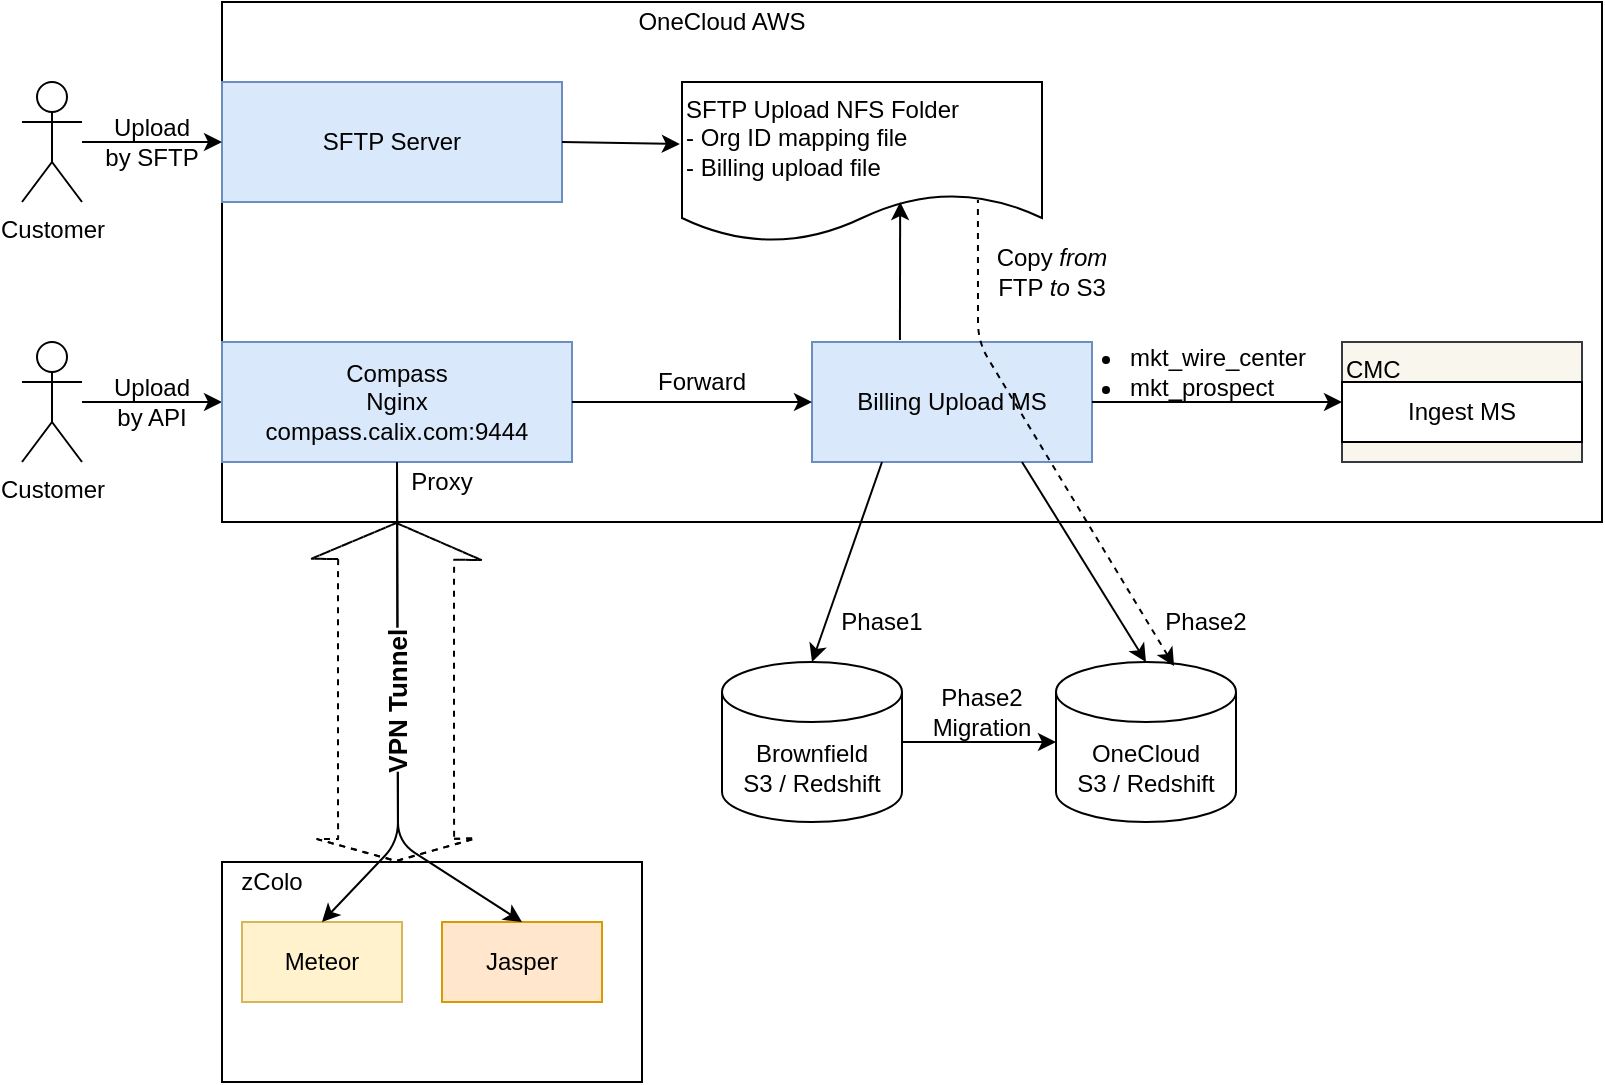 <mxfile version="14.4.9" type="github">
  <diagram id="qOFyobXN0Mq-CiQKv2Zu" name="Page-1">
    <mxGraphModel dx="1422" dy="791" grid="1" gridSize="10" guides="1" tooltips="1" connect="1" arrows="1" fold="1" page="1" pageScale="1" pageWidth="850" pageHeight="1100" math="0" shadow="0">
      <root>
        <mxCell id="0" />
        <mxCell id="1" parent="0" />
        <mxCell id="nw7Z1e0yYwuRSuZx_-R6-2" value="" style="rounded=0;whiteSpace=wrap;html=1;align=left;" parent="1" vertex="1">
          <mxGeometry x="140" y="110" width="690" height="260" as="geometry" />
        </mxCell>
        <mxCell id="nw7Z1e0yYwuRSuZx_-R6-9" value="&lt;div&gt;Brownfield&lt;/div&gt;&lt;div&gt;S3 / Redshift&lt;br&gt;&lt;/div&gt;" style="shape=cylinder3;whiteSpace=wrap;html=1;boundedLbl=1;backgroundOutline=1;size=15;" parent="1" vertex="1">
          <mxGeometry x="390" y="440" width="90" height="80" as="geometry" />
        </mxCell>
        <mxCell id="nw7Z1e0yYwuRSuZx_-R6-7" value="OneCloud AWS" style="text;html=1;strokeColor=none;fillColor=none;align=center;verticalAlign=middle;whiteSpace=wrap;rounded=0;" parent="1" vertex="1">
          <mxGeometry x="335" y="110" width="110" height="20" as="geometry" />
        </mxCell>
        <mxCell id="nw7Z1e0yYwuRSuZx_-R6-8" value="Billing Upload MS" style="rounded=0;whiteSpace=wrap;html=1;fillColor=#dae8fc;strokeColor=#6c8ebf;" parent="1" vertex="1">
          <mxGeometry x="435" y="280" width="140" height="60" as="geometry" />
        </mxCell>
        <mxCell id="nw7Z1e0yYwuRSuZx_-R6-10" value="&lt;div&gt;OneCloud&lt;/div&gt;&lt;div&gt;S3 / Redshift&lt;br&gt;&lt;/div&gt;" style="shape=cylinder3;whiteSpace=wrap;html=1;boundedLbl=1;backgroundOutline=1;size=15;" parent="1" vertex="1">
          <mxGeometry x="557" y="440" width="90" height="80" as="geometry" />
        </mxCell>
        <mxCell id="nw7Z1e0yYwuRSuZx_-R6-11" value="&lt;div&gt;Customer&lt;/div&gt;" style="shape=umlActor;verticalLabelPosition=bottom;verticalAlign=top;html=1;outlineConnect=0;" parent="1" vertex="1">
          <mxGeometry x="40" y="280" width="30" height="60" as="geometry" />
        </mxCell>
        <mxCell id="nw7Z1e0yYwuRSuZx_-R6-12" value="" style="endArrow=classic;html=1;entryX=0.5;entryY=0;entryDx=0;entryDy=0;entryPerimeter=0;exitX=0.25;exitY=1;exitDx=0;exitDy=0;" parent="1" source="nw7Z1e0yYwuRSuZx_-R6-8" target="nw7Z1e0yYwuRSuZx_-R6-9" edge="1">
          <mxGeometry width="50" height="50" relative="1" as="geometry">
            <mxPoint x="390" y="540" as="sourcePoint" />
            <mxPoint x="440" y="490" as="targetPoint" />
          </mxGeometry>
        </mxCell>
        <mxCell id="nw7Z1e0yYwuRSuZx_-R6-13" value="" style="endArrow=classic;html=1;entryX=0.5;entryY=0;entryDx=0;entryDy=0;entryPerimeter=0;exitX=0.75;exitY=1;exitDx=0;exitDy=0;" parent="1" source="nw7Z1e0yYwuRSuZx_-R6-8" target="nw7Z1e0yYwuRSuZx_-R6-10" edge="1">
          <mxGeometry width="50" height="50" relative="1" as="geometry">
            <mxPoint x="560" y="620" as="sourcePoint" />
            <mxPoint x="435" y="440" as="targetPoint" />
          </mxGeometry>
        </mxCell>
        <mxCell id="nw7Z1e0yYwuRSuZx_-R6-14" value="Phase1" style="text;html=1;strokeColor=none;fillColor=none;align=center;verticalAlign=middle;whiteSpace=wrap;rounded=0;" parent="1" vertex="1">
          <mxGeometry x="450" y="410" width="40" height="20" as="geometry" />
        </mxCell>
        <mxCell id="nw7Z1e0yYwuRSuZx_-R6-15" value="Phase2" style="text;html=1;strokeColor=none;fillColor=none;align=center;verticalAlign=middle;whiteSpace=wrap;rounded=0;" parent="1" vertex="1">
          <mxGeometry x="607" y="410" width="50" height="20" as="geometry" />
        </mxCell>
        <mxCell id="nw7Z1e0yYwuRSuZx_-R6-16" value="" style="endArrow=classic;html=1;entryX=0;entryY=0.5;entryDx=0;entryDy=0;entryPerimeter=0;exitX=1;exitY=0.5;exitDx=0;exitDy=0;exitPerimeter=0;" parent="1" source="nw7Z1e0yYwuRSuZx_-R6-9" target="nw7Z1e0yYwuRSuZx_-R6-10" edge="1">
          <mxGeometry width="50" height="50" relative="1" as="geometry">
            <mxPoint x="390" y="540" as="sourcePoint" />
            <mxPoint x="440" y="490" as="targetPoint" />
          </mxGeometry>
        </mxCell>
        <mxCell id="nw7Z1e0yYwuRSuZx_-R6-17" value="Phase2&lt;br&gt;Migration" style="text;html=1;strokeColor=none;fillColor=none;align=center;verticalAlign=middle;whiteSpace=wrap;rounded=0;" parent="1" vertex="1">
          <mxGeometry x="480" y="450" width="80" height="30" as="geometry" />
        </mxCell>
        <mxCell id="nw7Z1e0yYwuRSuZx_-R6-18" value="" style="endArrow=classic;html=1;entryX=0;entryY=0.5;entryDx=0;entryDy=0;" parent="1" source="nw7Z1e0yYwuRSuZx_-R6-11" target="nw7Z1e0yYwuRSuZx_-R6-1" edge="1">
          <mxGeometry width="50" height="50" relative="1" as="geometry">
            <mxPoint x="390" y="540" as="sourcePoint" />
            <mxPoint x="440" y="490" as="targetPoint" />
          </mxGeometry>
        </mxCell>
        <mxCell id="nw7Z1e0yYwuRSuZx_-R6-20" value="Upload by API" style="text;html=1;strokeColor=none;fillColor=none;align=center;verticalAlign=middle;whiteSpace=wrap;rounded=0;" parent="1" vertex="1">
          <mxGeometry x="80" y="300" width="50" height="20" as="geometry" />
        </mxCell>
        <mxCell id="nw7Z1e0yYwuRSuZx_-R6-1" value="Compass&lt;br&gt;&lt;div&gt;Nginx&lt;/div&gt;&lt;div&gt;compass.calix.com:9444&lt;br&gt;&lt;/div&gt;" style="rounded=0;whiteSpace=wrap;html=1;fillColor=#dae8fc;strokeColor=#6c8ebf;" parent="1" vertex="1">
          <mxGeometry x="140" y="280" width="175" height="60" as="geometry" />
        </mxCell>
        <mxCell id="nw7Z1e0yYwuRSuZx_-R6-21" value="Forward" style="text;html=1;strokeColor=none;fillColor=none;align=center;verticalAlign=middle;whiteSpace=wrap;rounded=0;" parent="1" vertex="1">
          <mxGeometry x="350" y="290" width="60" height="20" as="geometry" />
        </mxCell>
        <mxCell id="A_ncIWWZQoc2g-2OIysS-1" value="" style="rounded=0;whiteSpace=wrap;html=1;" parent="1" vertex="1">
          <mxGeometry x="140" y="540" width="210" height="110" as="geometry" />
        </mxCell>
        <mxCell id="A_ncIWWZQoc2g-2OIysS-2" value="zColo" style="text;html=1;strokeColor=none;fillColor=none;align=center;verticalAlign=middle;whiteSpace=wrap;rounded=0;" parent="1" vertex="1">
          <mxGeometry x="140" y="540" width="50" height="20" as="geometry" />
        </mxCell>
        <mxCell id="A_ncIWWZQoc2g-2OIysS-3" value="Meteor" style="rounded=0;whiteSpace=wrap;html=1;fillColor=#fff2cc;strokeColor=#d6b656;" parent="1" vertex="1">
          <mxGeometry x="150" y="570" width="80" height="40" as="geometry" />
        </mxCell>
        <mxCell id="nw7Z1e0yYwuRSuZx_-R6-19" value="" style="endArrow=classic;html=1;entryX=0;entryY=0.5;entryDx=0;entryDy=0;exitX=1;exitY=0.5;exitDx=0;exitDy=0;" parent="1" source="nw7Z1e0yYwuRSuZx_-R6-1" target="nw7Z1e0yYwuRSuZx_-R6-8" edge="1">
          <mxGeometry width="50" height="50" relative="1" as="geometry">
            <mxPoint x="70" y="310" as="sourcePoint" />
            <mxPoint x="140" y="310" as="targetPoint" />
          </mxGeometry>
        </mxCell>
        <mxCell id="A_ncIWWZQoc2g-2OIysS-4" value="Jasper" style="rounded=0;whiteSpace=wrap;html=1;fillColor=#ffe6cc;strokeColor=#d79b00;" parent="1" vertex="1">
          <mxGeometry x="250" y="570" width="80" height="40" as="geometry" />
        </mxCell>
        <mxCell id="A_ncIWWZQoc2g-2OIysS-5" value="" style="endArrow=classic;html=1;entryX=0.5;entryY=0;entryDx=0;entryDy=0;exitX=0.5;exitY=1;exitDx=0;exitDy=0;" parent="1" source="nw7Z1e0yYwuRSuZx_-R6-1" target="A_ncIWWZQoc2g-2OIysS-3" edge="1">
          <mxGeometry width="50" height="50" relative="1" as="geometry">
            <mxPoint x="390" y="540" as="sourcePoint" />
            <mxPoint x="440" y="490" as="targetPoint" />
            <Array as="points">
              <mxPoint x="228" y="530" />
            </Array>
          </mxGeometry>
        </mxCell>
        <mxCell id="A_ncIWWZQoc2g-2OIysS-6" value="" style="endArrow=classic;html=1;entryX=0.5;entryY=0;entryDx=0;entryDy=0;exitX=0.5;exitY=1;exitDx=0;exitDy=0;" parent="1" source="nw7Z1e0yYwuRSuZx_-R6-1" target="A_ncIWWZQoc2g-2OIysS-4" edge="1">
          <mxGeometry width="50" height="50" relative="1" as="geometry">
            <mxPoint x="227.5" y="340" as="sourcePoint" />
            <mxPoint x="190" y="570" as="targetPoint" />
            <Array as="points">
              <mxPoint x="228" y="530" />
            </Array>
          </mxGeometry>
        </mxCell>
        <mxCell id="A_ncIWWZQoc2g-2OIysS-7" value="Proxy" style="text;html=1;strokeColor=none;fillColor=none;align=center;verticalAlign=middle;whiteSpace=wrap;rounded=0;" parent="1" vertex="1">
          <mxGeometry x="230" y="340" width="40" height="20" as="geometry" />
        </mxCell>
        <mxCell id="A_ncIWWZQoc2g-2OIysS-9" value="" style="shape=flexArrow;endArrow=classic;startArrow=classic;html=1;exitX=0.81;exitY=0;exitDx=0;exitDy=0;exitPerimeter=0;entryX=0.37;entryY=1;entryDx=0;entryDy=0;entryPerimeter=0;dashed=1;endWidth=26;endSize=5.73;width=58;startSize=3.36;" parent="1" edge="1">
          <mxGeometry width="50" height="50" relative="1" as="geometry">
            <mxPoint x="227.1" y="540" as="sourcePoint" />
            <mxPoint x="227.2" y="370" as="targetPoint" />
            <Array as="points">
              <mxPoint x="227" y="510" />
              <mxPoint x="227" y="400" />
            </Array>
          </mxGeometry>
        </mxCell>
        <mxCell id="A_ncIWWZQoc2g-2OIysS-13" value="VPN Tunnel" style="edgeLabel;html=1;align=center;verticalAlign=middle;resizable=0;points=[];rotation=-90;fontSize=13;fontStyle=1" parent="A_ncIWWZQoc2g-2OIysS-9" vertex="1" connectable="0">
          <mxGeometry x="-0.165" y="-8" relative="1" as="geometry">
            <mxPoint x="-8.14" y="-9" as="offset" />
          </mxGeometry>
        </mxCell>
        <mxCell id="1DmufaOTaKkp2inZHDRR-2" value="SFTP Server" style="rounded=0;whiteSpace=wrap;html=1;fillColor=#dae8fc;strokeColor=#6c8ebf;" parent="1" vertex="1">
          <mxGeometry x="140" y="150" width="170" height="60" as="geometry" />
        </mxCell>
        <mxCell id="1DmufaOTaKkp2inZHDRR-4" value="&lt;div&gt;SFTP Upload NFS Folder&lt;/div&gt;&lt;div&gt;- Org ID mapping file&lt;/div&gt;&lt;div&gt;- Billing upload file&lt;br&gt;&lt;/div&gt;" style="shape=document;whiteSpace=wrap;html=1;boundedLbl=1;align=left;verticalAlign=top;" parent="1" vertex="1">
          <mxGeometry x="370" y="150" width="180" height="80" as="geometry" />
        </mxCell>
        <mxCell id="1DmufaOTaKkp2inZHDRR-5" value="&lt;div&gt;Customer&lt;/div&gt;" style="shape=umlActor;verticalLabelPosition=bottom;verticalAlign=top;html=1;outlineConnect=0;" parent="1" vertex="1">
          <mxGeometry x="40" y="150" width="30" height="60" as="geometry" />
        </mxCell>
        <mxCell id="1DmufaOTaKkp2inZHDRR-6" value="" style="endArrow=classic;html=1;entryX=0;entryY=0.5;entryDx=0;entryDy=0;" parent="1" source="1DmufaOTaKkp2inZHDRR-5" edge="1">
          <mxGeometry width="50" height="50" relative="1" as="geometry">
            <mxPoint x="390" y="410" as="sourcePoint" />
            <mxPoint x="140" y="180" as="targetPoint" />
          </mxGeometry>
        </mxCell>
        <mxCell id="1DmufaOTaKkp2inZHDRR-7" value="&lt;div&gt;Upload by SFTP&lt;/div&gt;" style="text;html=1;strokeColor=none;fillColor=none;align=center;verticalAlign=middle;whiteSpace=wrap;rounded=0;" parent="1" vertex="1">
          <mxGeometry x="80" y="170" width="50" height="20" as="geometry" />
        </mxCell>
        <mxCell id="1DmufaOTaKkp2inZHDRR-8" value="" style="endArrow=classic;html=1;entryX=-0.006;entryY=0.388;entryDx=0;entryDy=0;entryPerimeter=0;exitX=1;exitY=0.5;exitDx=0;exitDy=0;" parent="1" source="1DmufaOTaKkp2inZHDRR-2" target="1DmufaOTaKkp2inZHDRR-4" edge="1">
          <mxGeometry width="50" height="50" relative="1" as="geometry">
            <mxPoint x="470" y="340" as="sourcePoint" />
            <mxPoint x="435" y="440" as="targetPoint" />
          </mxGeometry>
        </mxCell>
        <mxCell id="1DmufaOTaKkp2inZHDRR-9" value="" style="endArrow=classic;html=1;entryX=0.606;entryY=0.75;entryDx=0;entryDy=0;entryPerimeter=0;exitX=0.314;exitY=-0.017;exitDx=0;exitDy=0;exitPerimeter=0;" parent="1" source="nw7Z1e0yYwuRSuZx_-R6-8" target="1DmufaOTaKkp2inZHDRR-4" edge="1">
          <mxGeometry width="50" height="50" relative="1" as="geometry">
            <mxPoint x="501" y="280" as="sourcePoint" />
            <mxPoint x="506" y="60" as="targetPoint" />
          </mxGeometry>
        </mxCell>
        <mxCell id="1DmufaOTaKkp2inZHDRR-13" value="" style="endArrow=none;dashed=1;html=1;startArrow=classic;startFill=1;entryX=0.822;entryY=0.738;entryDx=0;entryDy=0;entryPerimeter=0;exitX=0.656;exitY=0.025;exitDx=0;exitDy=0;exitPerimeter=0;" parent="1" source="nw7Z1e0yYwuRSuZx_-R6-10" target="1DmufaOTaKkp2inZHDRR-4" edge="1">
          <mxGeometry width="50" height="50" relative="1" as="geometry">
            <mxPoint x="700" y="220" as="sourcePoint" />
            <mxPoint x="760" y="300" as="targetPoint" />
            <Array as="points">
              <mxPoint x="518" y="280" />
            </Array>
          </mxGeometry>
        </mxCell>
        <mxCell id="1DmufaOTaKkp2inZHDRR-14" value="Copy &lt;i&gt;from &lt;/i&gt;FTP &lt;i&gt;to &lt;/i&gt;S3" style="text;html=1;strokeColor=none;fillColor=none;align=center;verticalAlign=middle;whiteSpace=wrap;rounded=0;" parent="1" vertex="1">
          <mxGeometry x="520" y="230" width="70" height="30" as="geometry" />
        </mxCell>
        <mxCell id="_bT4dfpwjPM7V4lDJ8PT-2" value="&lt;div align=&quot;left&quot;&gt;CMC&lt;/div&gt;" style="rounded=0;whiteSpace=wrap;html=1;fillColor=#f9f7ed;strokeColor=#36393d;align=left;verticalAlign=top;" vertex="1" parent="1">
          <mxGeometry x="700" y="280" width="120" height="60" as="geometry" />
        </mxCell>
        <mxCell id="_bT4dfpwjPM7V4lDJ8PT-3" value="" style="endArrow=classic;html=1;entryX=0;entryY=0.5;entryDx=0;entryDy=0;exitX=1;exitY=0.5;exitDx=0;exitDy=0;" edge="1" parent="1" source="nw7Z1e0yYwuRSuZx_-R6-8" target="_bT4dfpwjPM7V4lDJ8PT-2">
          <mxGeometry width="50" height="50" relative="1" as="geometry">
            <mxPoint x="325" y="320" as="sourcePoint" />
            <mxPoint x="445" y="320" as="targetPoint" />
          </mxGeometry>
        </mxCell>
        <mxCell id="_bT4dfpwjPM7V4lDJ8PT-4" value="&lt;div&gt;&lt;ul&gt;&lt;li&gt;mkt_wire_center&lt;/li&gt;&lt;li&gt;mkt_prospect&lt;br&gt;&lt;/li&gt;&lt;/ul&gt;&lt;/div&gt;" style="text;html=1;strokeColor=none;fillColor=none;align=left;verticalAlign=middle;whiteSpace=wrap;rounded=0;labelPosition=center;verticalLabelPosition=middle;" vertex="1" parent="1">
          <mxGeometry x="552" y="280" width="160" height="30" as="geometry" />
        </mxCell>
        <mxCell id="_bT4dfpwjPM7V4lDJ8PT-6" value="Ingest MS" style="rounded=0;whiteSpace=wrap;html=1;align=center;" vertex="1" parent="1">
          <mxGeometry x="700" y="300" width="120" height="30" as="geometry" />
        </mxCell>
      </root>
    </mxGraphModel>
  </diagram>
</mxfile>
